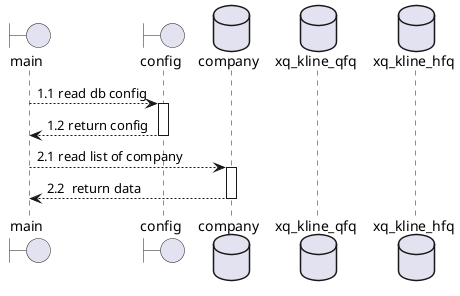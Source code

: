 @startuml
boundary main
boundary config
database company
database xq_kline_qfq
database xq_kline_hfq
main --> config : 1.1 read db config
activate config
config --> main : 1.2 return config
deactivate config
main --> company : 2.1 read list of company
activate company
company -->main : 2.2  return data
deactivate company
@enduml

@startuml
系统 -> (读取数据库)
User --> (Use the application) : A small label
@enduml

